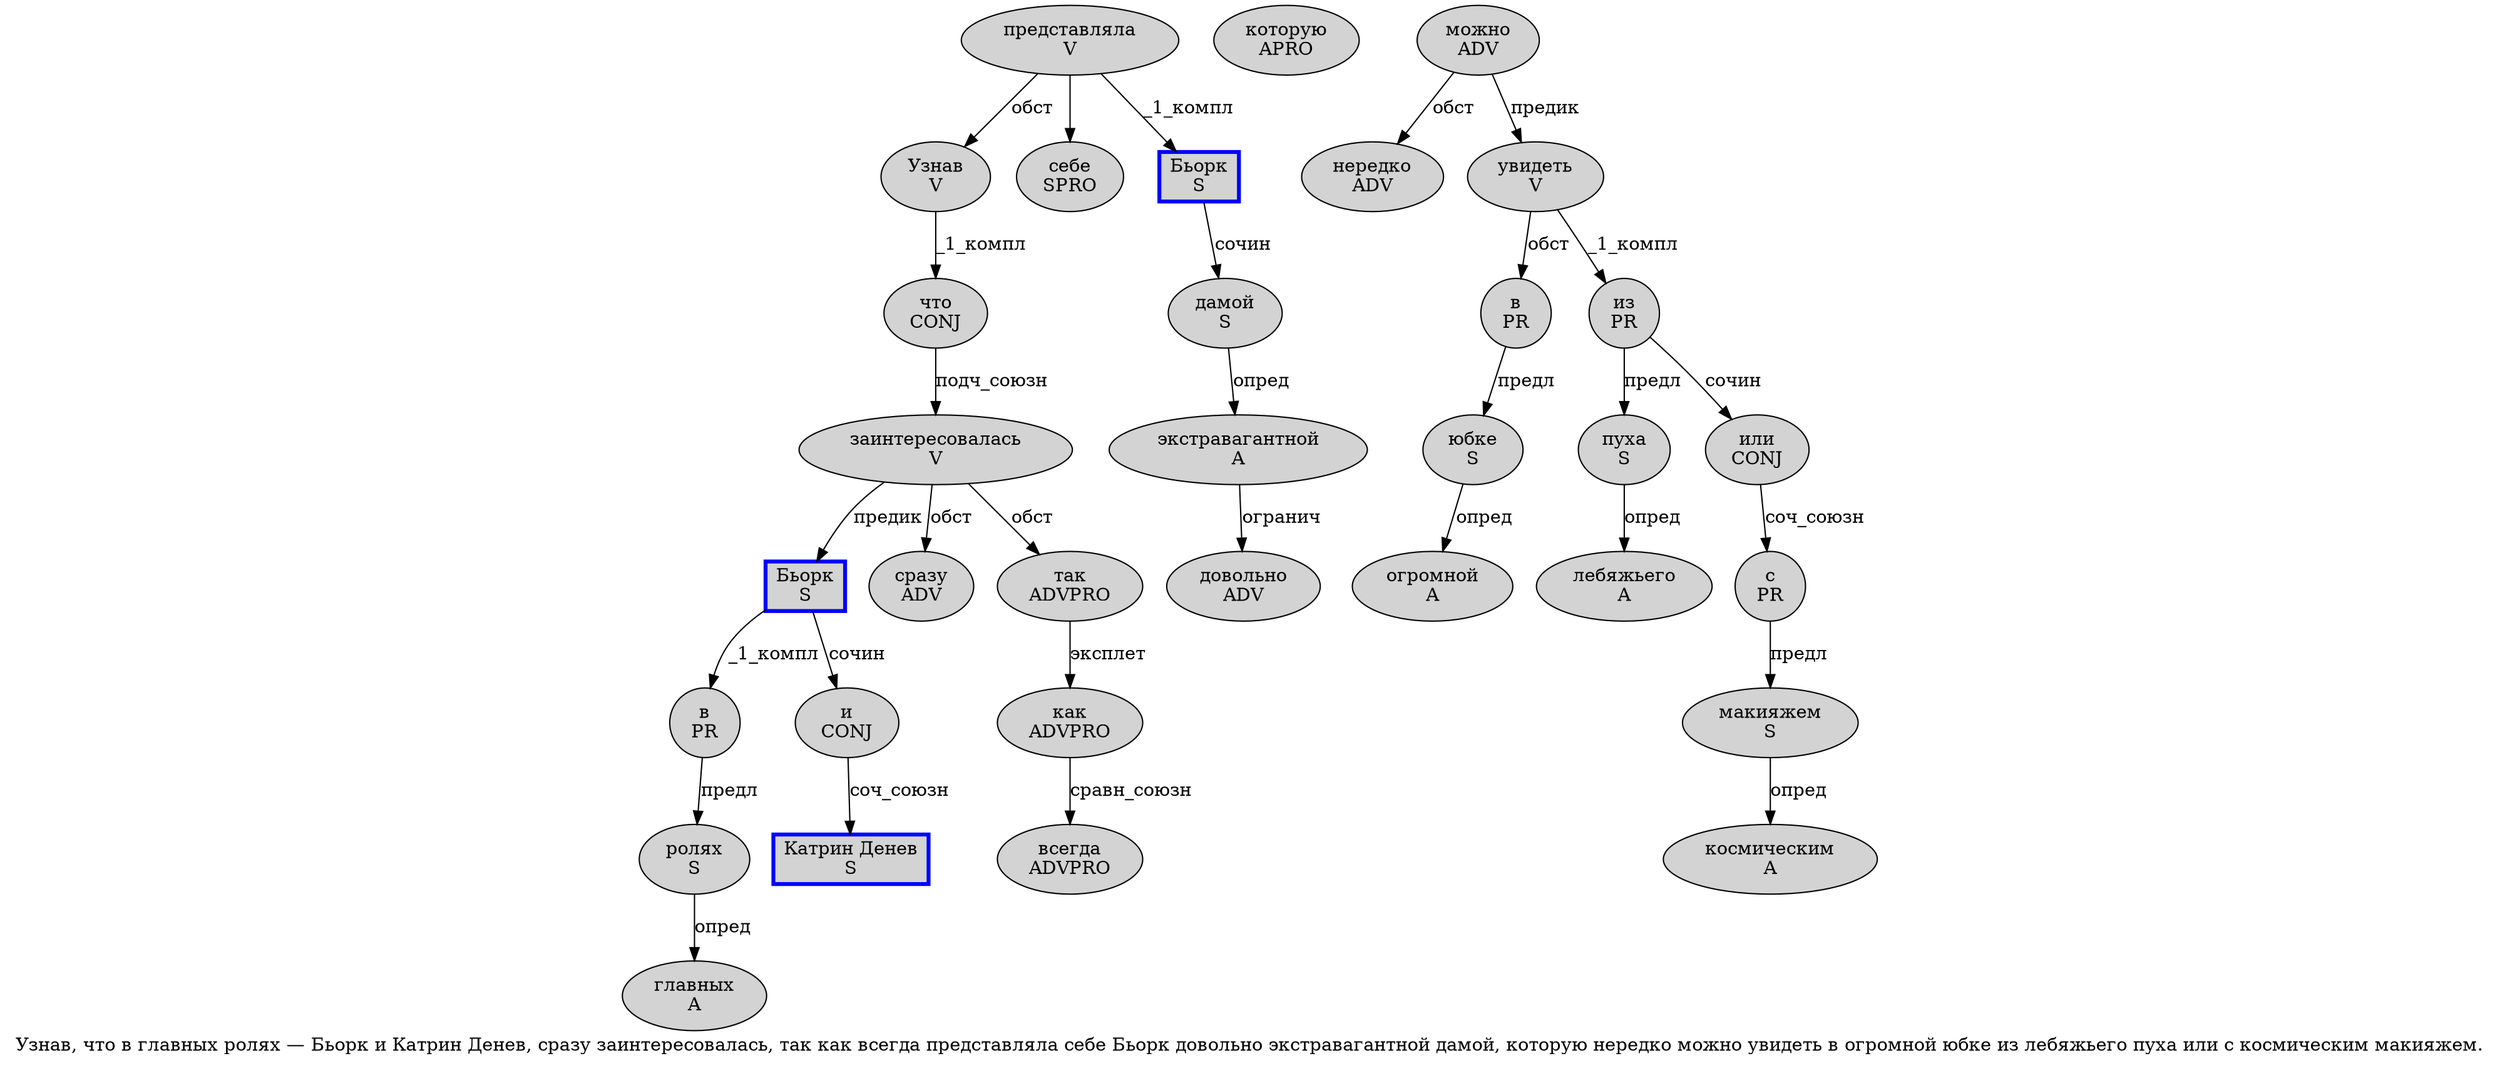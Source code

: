 digraph SENTENCE_1856 {
	graph [label="Узнав, что в главных ролях — Бьорк и Катрин Денев, сразу заинтересовалась, так как всегда представляла себе Бьорк довольно экстравагантной дамой, которую нередко можно увидеть в огромной юбке из лебяжьего пуха или с космическим макияжем."]
	node [style=filled]
		0 [label="Узнав
V" color="" fillcolor=lightgray penwidth=1 shape=ellipse]
		2 [label="что
CONJ" color="" fillcolor=lightgray penwidth=1 shape=ellipse]
		3 [label="в
PR" color="" fillcolor=lightgray penwidth=1 shape=ellipse]
		4 [label="главных
A" color="" fillcolor=lightgray penwidth=1 shape=ellipse]
		5 [label="ролях
S" color="" fillcolor=lightgray penwidth=1 shape=ellipse]
		7 [label="Бьорк
S" color=blue fillcolor=lightgray penwidth=3 shape=box]
		8 [label="и
CONJ" color="" fillcolor=lightgray penwidth=1 shape=ellipse]
		9 [label="Катрин Денев
S" color=blue fillcolor=lightgray penwidth=3 shape=box]
		11 [label="сразу
ADV" color="" fillcolor=lightgray penwidth=1 shape=ellipse]
		12 [label="заинтересовалась
V" color="" fillcolor=lightgray penwidth=1 shape=ellipse]
		14 [label="так
ADVPRO" color="" fillcolor=lightgray penwidth=1 shape=ellipse]
		15 [label="как
ADVPRO" color="" fillcolor=lightgray penwidth=1 shape=ellipse]
		16 [label="всегда
ADVPRO" color="" fillcolor=lightgray penwidth=1 shape=ellipse]
		17 [label="представляла
V" color="" fillcolor=lightgray penwidth=1 shape=ellipse]
		18 [label="себе
SPRO" color="" fillcolor=lightgray penwidth=1 shape=ellipse]
		19 [label="Бьорк
S" color=blue fillcolor=lightgray penwidth=3 shape=box]
		20 [label="довольно
ADV" color="" fillcolor=lightgray penwidth=1 shape=ellipse]
		21 [label="экстравагантной
A" color="" fillcolor=lightgray penwidth=1 shape=ellipse]
		22 [label="дамой
S" color="" fillcolor=lightgray penwidth=1 shape=ellipse]
		24 [label="которую
APRO" color="" fillcolor=lightgray penwidth=1 shape=ellipse]
		25 [label="нередко
ADV" color="" fillcolor=lightgray penwidth=1 shape=ellipse]
		26 [label="можно
ADV" color="" fillcolor=lightgray penwidth=1 shape=ellipse]
		27 [label="увидеть
V" color="" fillcolor=lightgray penwidth=1 shape=ellipse]
		28 [label="в
PR" color="" fillcolor=lightgray penwidth=1 shape=ellipse]
		29 [label="огромной
A" color="" fillcolor=lightgray penwidth=1 shape=ellipse]
		30 [label="юбке
S" color="" fillcolor=lightgray penwidth=1 shape=ellipse]
		31 [label="из
PR" color="" fillcolor=lightgray penwidth=1 shape=ellipse]
		32 [label="лебяжьего
A" color="" fillcolor=lightgray penwidth=1 shape=ellipse]
		33 [label="пуха
S" color="" fillcolor=lightgray penwidth=1 shape=ellipse]
		34 [label="или
CONJ" color="" fillcolor=lightgray penwidth=1 shape=ellipse]
		35 [label="с
PR" color="" fillcolor=lightgray penwidth=1 shape=ellipse]
		36 [label="космическим
A" color="" fillcolor=lightgray penwidth=1 shape=ellipse]
		37 [label="макияжем
S" color="" fillcolor=lightgray penwidth=1 shape=ellipse]
			22 -> 21 [label="опред"]
			2 -> 12 [label="подч_союзн"]
			26 -> 25 [label="обст"]
			26 -> 27 [label="предик"]
			15 -> 16 [label="сравн_союзн"]
			21 -> 20 [label="огранич"]
			19 -> 22 [label="сочин"]
			3 -> 5 [label="предл"]
			8 -> 9 [label="соч_союзн"]
			12 -> 7 [label="предик"]
			12 -> 11 [label="обст"]
			12 -> 14 [label="обст"]
			0 -> 2 [label="_1_компл"]
			30 -> 29 [label="опред"]
			37 -> 36 [label="опред"]
			28 -> 30 [label="предл"]
			7 -> 3 [label="_1_компл"]
			7 -> 8 [label="сочин"]
			5 -> 4 [label="опред"]
			33 -> 32 [label="опред"]
			17 -> 0 [label="обст"]
			17 -> 18
			17 -> 19 [label="_1_компл"]
			35 -> 37 [label="предл"]
			34 -> 35 [label="соч_союзн"]
			31 -> 33 [label="предл"]
			31 -> 34 [label="сочин"]
			14 -> 15 [label="эксплет"]
			27 -> 28 [label="обст"]
			27 -> 31 [label="_1_компл"]
}